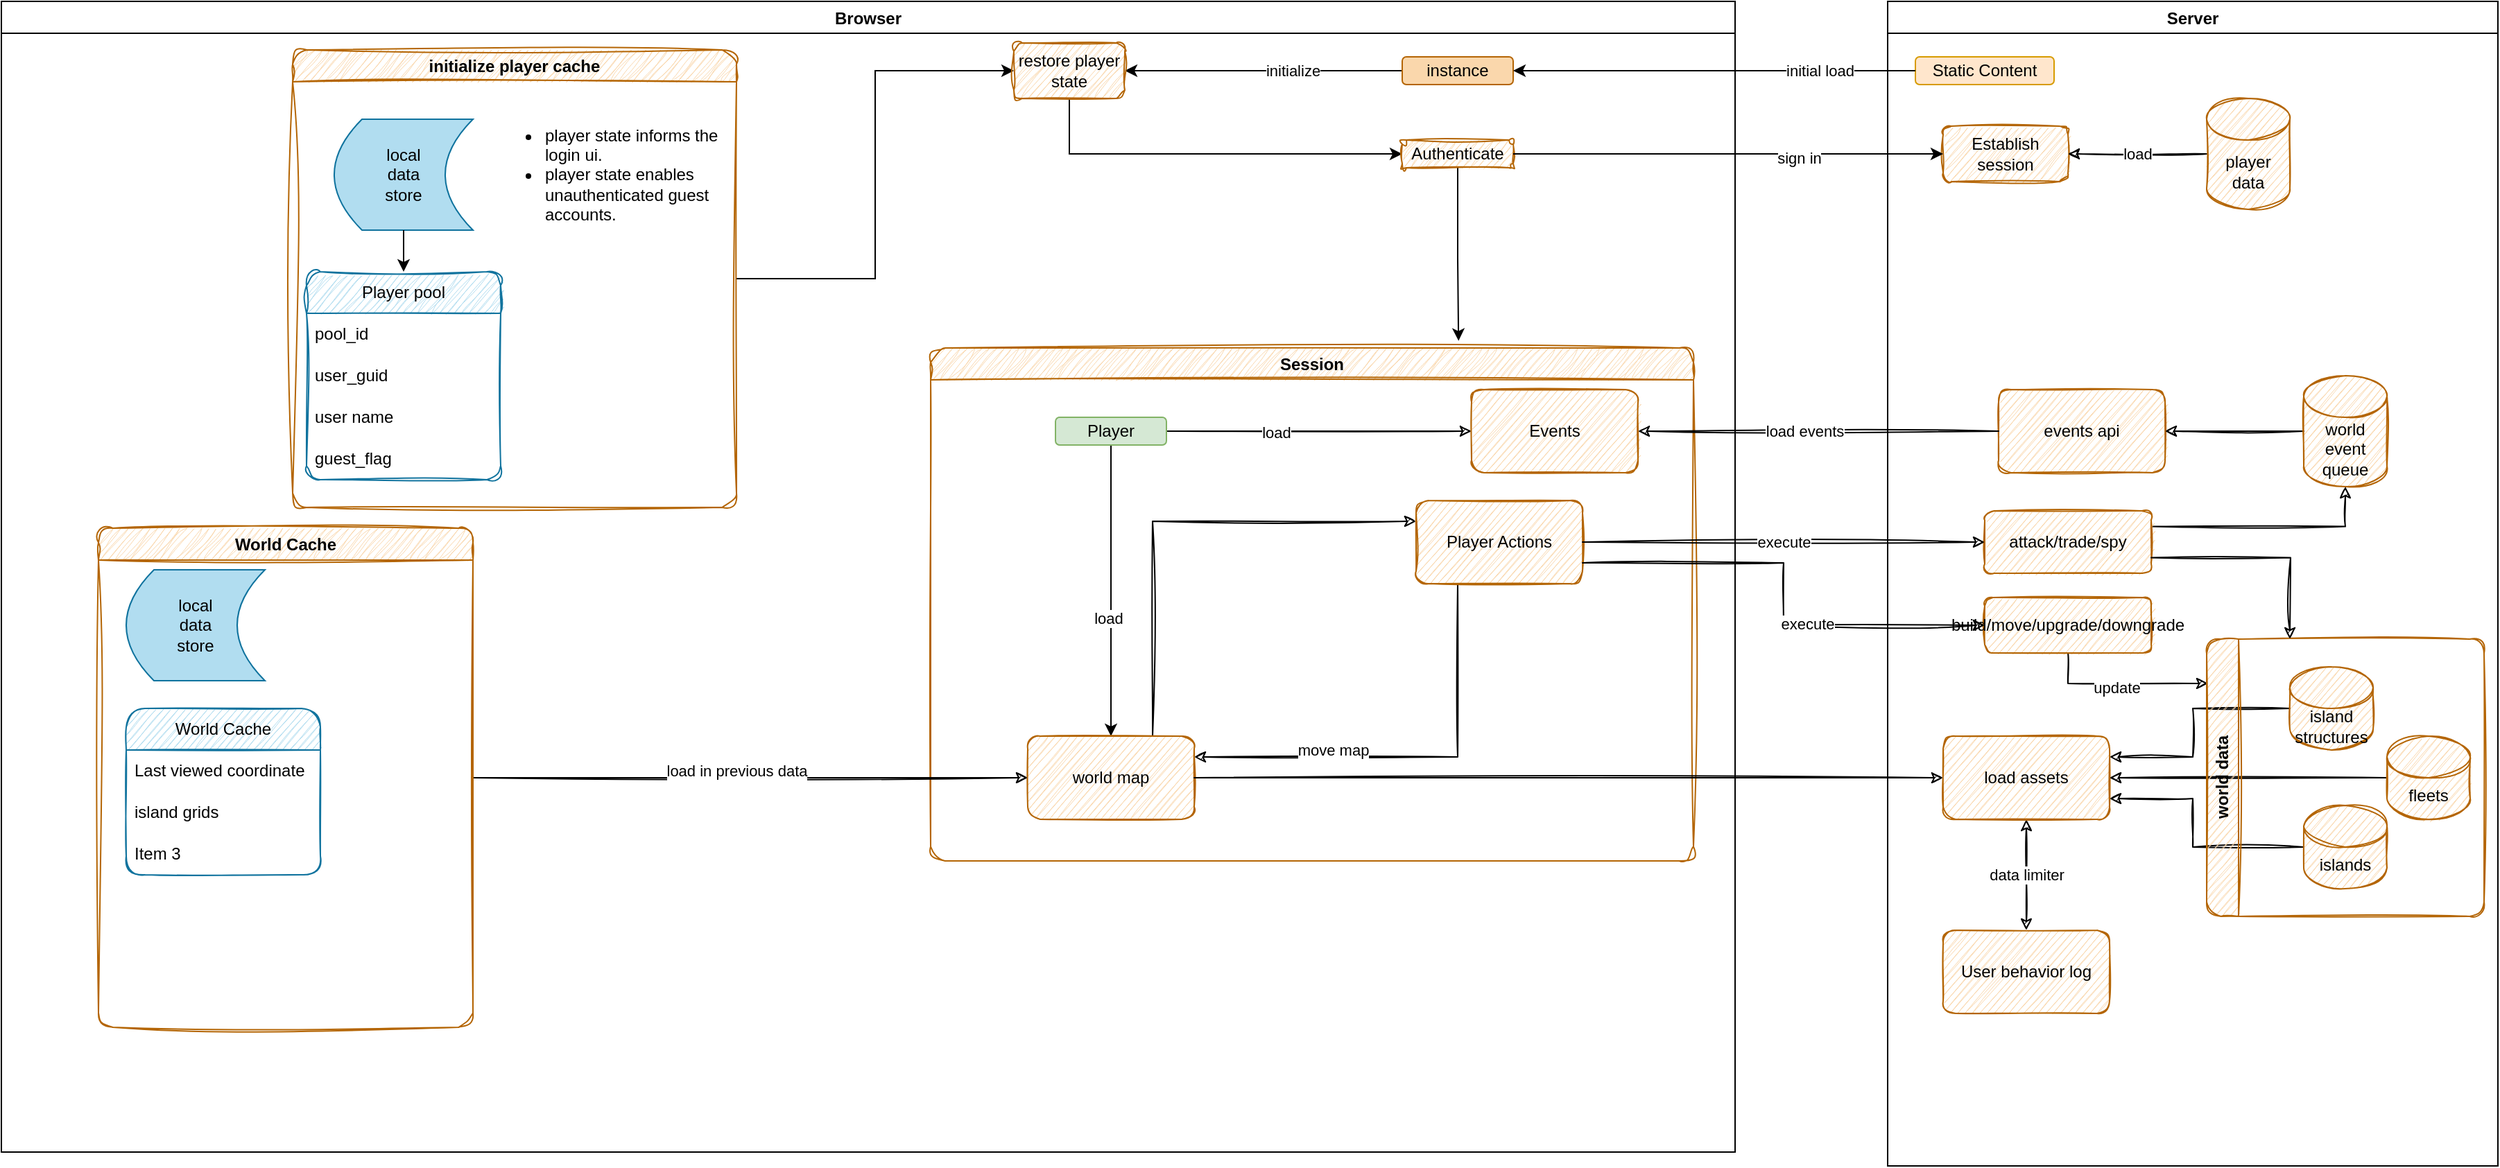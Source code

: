 <mxfile version="20.8.5" type="github">
  <diagram id="kgpKYQtTHZ0yAKxKKP6v" name="Page-1">
    <mxGraphModel dx="3774" dy="1157" grid="1" gridSize="10" guides="1" tooltips="1" connect="1" arrows="1" fold="1" page="1" pageScale="1" pageWidth="850" pageHeight="1100" math="0" shadow="0">
      <root>
        <mxCell id="0" />
        <mxCell id="1" parent="0" />
        <mxCell id="WEwNhMbuOAwqFcOJWW9n-1" value="Browser" style="swimlane;rounded=0;" vertex="1" parent="1">
          <mxGeometry x="-890" y="40" width="1250" height="830" as="geometry">
            <mxRectangle x="90" y="80" width="90" height="30" as="alternateBounds" />
          </mxGeometry>
        </mxCell>
        <mxCell id="WEwNhMbuOAwqFcOJWW9n-8" value="" style="edgeStyle=orthogonalEdgeStyle;rounded=0;orthogonalLoop=1;jettySize=auto;html=1;" edge="1" parent="WEwNhMbuOAwqFcOJWW9n-1" source="WEwNhMbuOAwqFcOJWW9n-5" target="WEwNhMbuOAwqFcOJWW9n-7">
          <mxGeometry relative="1" as="geometry" />
        </mxCell>
        <mxCell id="WEwNhMbuOAwqFcOJWW9n-10" value="initialize" style="edgeLabel;html=1;align=center;verticalAlign=middle;resizable=0;points=[];" vertex="1" connectable="0" parent="WEwNhMbuOAwqFcOJWW9n-8">
          <mxGeometry x="0.16" y="-1" relative="1" as="geometry">
            <mxPoint x="37" y="1" as="offset" />
          </mxGeometry>
        </mxCell>
        <mxCell id="WEwNhMbuOAwqFcOJWW9n-61" value="" style="edgeStyle=orthogonalEdgeStyle;rounded=0;orthogonalLoop=1;jettySize=auto;html=1;startArrow=none;startFill=0;endArrow=classic;endFill=1;exitX=0.5;exitY=1;exitDx=0;exitDy=0;entryX=0;entryY=0.5;entryDx=0;entryDy=0;" edge="1" parent="WEwNhMbuOAwqFcOJWW9n-1" source="WEwNhMbuOAwqFcOJWW9n-7" target="WEwNhMbuOAwqFcOJWW9n-60">
          <mxGeometry relative="1" as="geometry" />
        </mxCell>
        <mxCell id="WEwNhMbuOAwqFcOJWW9n-5" value="instance" style="rounded=1;whiteSpace=wrap;html=1;fillColor=#fad7ac;strokeColor=#b46504;" vertex="1" parent="WEwNhMbuOAwqFcOJWW9n-1">
          <mxGeometry x="1010" y="40" width="80" height="20" as="geometry" />
        </mxCell>
        <mxCell id="WEwNhMbuOAwqFcOJWW9n-12" style="edgeStyle=orthogonalEdgeStyle;rounded=0;orthogonalLoop=1;jettySize=auto;html=1;startArrow=classic;startFill=1;endArrow=none;endFill=0;" edge="1" parent="WEwNhMbuOAwqFcOJWW9n-1" source="WEwNhMbuOAwqFcOJWW9n-7" target="WEwNhMbuOAwqFcOJWW9n-26">
          <mxGeometry relative="1" as="geometry">
            <mxPoint x="480" y="120" as="targetPoint" />
          </mxGeometry>
        </mxCell>
        <mxCell id="WEwNhMbuOAwqFcOJWW9n-7" value="restore player state" style="rounded=1;whiteSpace=wrap;html=1;fillColor=#fad7ac;strokeColor=#b46504;sketch=1;curveFitting=1;jiggle=2;" vertex="1" parent="WEwNhMbuOAwqFcOJWW9n-1">
          <mxGeometry x="730" y="30" width="80" height="40" as="geometry" />
        </mxCell>
        <mxCell id="WEwNhMbuOAwqFcOJWW9n-26" value="initialize player cache" style="swimlane;whiteSpace=wrap;html=1;fillColor=#fad7ac;strokeColor=#b46504;rounded=1;glass=0;shadow=0;sketch=1;curveFitting=1;jiggle=2;" vertex="1" parent="WEwNhMbuOAwqFcOJWW9n-1">
          <mxGeometry x="210" y="35" width="320" height="330" as="geometry">
            <mxRectangle x="120" y="35" width="160" height="30" as="alternateBounds" />
          </mxGeometry>
        </mxCell>
        <mxCell id="WEwNhMbuOAwqFcOJWW9n-13" value="local &lt;br&gt;data&lt;br&gt;store" style="shape=dataStorage;whiteSpace=wrap;html=1;fixedSize=1;fillColor=#b1ddf0;strokeColor=#10739e;" vertex="1" parent="WEwNhMbuOAwqFcOJWW9n-26">
          <mxGeometry x="30" y="50" width="100" height="80" as="geometry" />
        </mxCell>
        <object label="Player pool" guest_flag="boolean" player_id="generated guid" player_name="visible player name" store_id="store id to identify which browser the player belongs to" id="WEwNhMbuOAwqFcOJWW9n-16">
          <mxCell style="swimlane;fontStyle=0;childLayout=stackLayout;horizontal=1;startSize=30;horizontalStack=0;resizeParent=1;resizeParentMax=0;resizeLast=0;collapsible=1;marginBottom=0;whiteSpace=wrap;html=1;fillColor=#b1ddf0;strokeColor=#10739e;sketch=1;curveFitting=1;jiggle=2;swimlaneLine=1;shadow=0;rounded=1;arcSize=11;" vertex="1" parent="WEwNhMbuOAwqFcOJWW9n-26">
            <mxGeometry x="10" y="160" width="140" height="150" as="geometry" />
          </mxCell>
        </object>
        <mxCell id="WEwNhMbuOAwqFcOJWW9n-17" value="pool_id" style="text;strokeColor=none;fillColor=none;align=left;verticalAlign=middle;spacingLeft=4;spacingRight=4;overflow=hidden;points=[[0,0.5],[1,0.5]];portConstraint=eastwest;rotatable=0;whiteSpace=wrap;html=1;" vertex="1" parent="WEwNhMbuOAwqFcOJWW9n-16">
          <mxGeometry y="30" width="140" height="30" as="geometry" />
        </mxCell>
        <mxCell id="WEwNhMbuOAwqFcOJWW9n-18" value="&lt;div&gt;user_guid&lt;/div&gt;" style="text;strokeColor=none;fillColor=none;align=left;verticalAlign=middle;spacingLeft=4;spacingRight=4;overflow=hidden;points=[[0,0.5],[1,0.5]];portConstraint=eastwest;rotatable=0;whiteSpace=wrap;html=1;" vertex="1" parent="WEwNhMbuOAwqFcOJWW9n-16">
          <mxGeometry y="60" width="140" height="30" as="geometry" />
        </mxCell>
        <mxCell id="WEwNhMbuOAwqFcOJWW9n-19" value="user name" style="text;strokeColor=none;fillColor=none;align=left;verticalAlign=middle;spacingLeft=4;spacingRight=4;overflow=hidden;points=[[0,0.5],[1,0.5]];portConstraint=eastwest;rotatable=0;whiteSpace=wrap;html=1;" vertex="1" parent="WEwNhMbuOAwqFcOJWW9n-16">
          <mxGeometry y="90" width="140" height="30" as="geometry" />
        </mxCell>
        <mxCell id="WEwNhMbuOAwqFcOJWW9n-58" value="guest_flag" style="text;strokeColor=none;fillColor=none;align=left;verticalAlign=middle;spacingLeft=4;spacingRight=4;overflow=hidden;points=[[0,0.5],[1,0.5]];portConstraint=eastwest;rotatable=0;whiteSpace=wrap;html=1;" vertex="1" parent="WEwNhMbuOAwqFcOJWW9n-16">
          <mxGeometry y="120" width="140" height="30" as="geometry" />
        </mxCell>
        <mxCell id="WEwNhMbuOAwqFcOJWW9n-20" style="edgeStyle=orthogonalEdgeStyle;rounded=0;orthogonalLoop=1;jettySize=auto;html=1;" edge="1" parent="WEwNhMbuOAwqFcOJWW9n-26" source="WEwNhMbuOAwqFcOJWW9n-13" target="WEwNhMbuOAwqFcOJWW9n-16">
          <mxGeometry relative="1" as="geometry">
            <mxPoint x="156" y="190" as="targetPoint" />
          </mxGeometry>
        </mxCell>
        <mxCell id="WEwNhMbuOAwqFcOJWW9n-59" value="&lt;ul&gt;&lt;li&gt;player state informs the login ui.&lt;br&gt;&lt;/li&gt;&lt;li&gt;player state enables unauthenticated guest accounts.&lt;br&gt;&lt;/li&gt;&lt;/ul&gt;" style="text;strokeColor=none;fillColor=none;html=1;whiteSpace=wrap;verticalAlign=middle;overflow=hidden;rounded=1;shadow=0;glass=0;sketch=1;" vertex="1" parent="WEwNhMbuOAwqFcOJWW9n-26">
          <mxGeometry x="140" y="30" width="170" height="120" as="geometry" />
        </mxCell>
        <mxCell id="WEwNhMbuOAwqFcOJWW9n-64" value="" style="edgeStyle=orthogonalEdgeStyle;rounded=0;orthogonalLoop=1;jettySize=auto;html=1;startArrow=none;startFill=0;endArrow=classic;endFill=1;entryX=0.692;entryY=-0.014;entryDx=0;entryDy=0;entryPerimeter=0;" edge="1" parent="WEwNhMbuOAwqFcOJWW9n-1" source="WEwNhMbuOAwqFcOJWW9n-60" target="WEwNhMbuOAwqFcOJWW9n-65">
          <mxGeometry relative="1" as="geometry">
            <mxPoint x="1050" y="200" as="targetPoint" />
          </mxGeometry>
        </mxCell>
        <mxCell id="WEwNhMbuOAwqFcOJWW9n-60" value="Authenticate" style="rounded=1;whiteSpace=wrap;html=1;fillColor=#fad7ac;strokeColor=#b46504;sketch=1;curveFitting=1;jiggle=2;" vertex="1" parent="WEwNhMbuOAwqFcOJWW9n-1">
          <mxGeometry x="1010" y="100" width="80" height="20" as="geometry" />
        </mxCell>
        <mxCell id="WEwNhMbuOAwqFcOJWW9n-65" value="Session" style="swimlane;whiteSpace=wrap;html=1;rounded=1;shadow=0;glass=0;fillColor=#fad7ac;strokeColor=#b46504;sketch=1;curveFitting=1;jiggle=2;" vertex="1" parent="WEwNhMbuOAwqFcOJWW9n-1">
          <mxGeometry x="670" y="250" width="550" height="370" as="geometry" />
        </mxCell>
        <mxCell id="WEwNhMbuOAwqFcOJWW9n-95" style="edgeStyle=orthogonalEdgeStyle;rounded=0;orthogonalLoop=1;jettySize=auto;html=1;entryX=0.5;entryY=0;entryDx=0;entryDy=0;startArrow=none;startFill=0;endArrow=classic;endFill=1;" edge="1" parent="WEwNhMbuOAwqFcOJWW9n-65" source="WEwNhMbuOAwqFcOJWW9n-89" target="WEwNhMbuOAwqFcOJWW9n-94">
          <mxGeometry relative="1" as="geometry" />
        </mxCell>
        <mxCell id="WEwNhMbuOAwqFcOJWW9n-96" value="load " style="edgeLabel;html=1;align=center;verticalAlign=middle;resizable=0;points=[];" vertex="1" connectable="0" parent="WEwNhMbuOAwqFcOJWW9n-95">
          <mxGeometry x="0.185" y="-2" relative="1" as="geometry">
            <mxPoint as="offset" />
          </mxGeometry>
        </mxCell>
        <mxCell id="WEwNhMbuOAwqFcOJWW9n-115" style="edgeStyle=orthogonalEdgeStyle;rounded=0;sketch=1;orthogonalLoop=1;jettySize=auto;html=1;entryX=0;entryY=0.5;entryDx=0;entryDy=0;startArrow=none;startFill=0;endArrow=classic;endFill=1;" edge="1" parent="WEwNhMbuOAwqFcOJWW9n-65" source="WEwNhMbuOAwqFcOJWW9n-89" target="WEwNhMbuOAwqFcOJWW9n-109">
          <mxGeometry relative="1" as="geometry" />
        </mxCell>
        <mxCell id="WEwNhMbuOAwqFcOJWW9n-116" value="load" style="edgeLabel;html=1;align=center;verticalAlign=middle;resizable=0;points=[];" vertex="1" connectable="0" parent="WEwNhMbuOAwqFcOJWW9n-115">
          <mxGeometry x="-0.28" y="-1" relative="1" as="geometry">
            <mxPoint as="offset" />
          </mxGeometry>
        </mxCell>
        <mxCell id="WEwNhMbuOAwqFcOJWW9n-89" value="Player" style="rounded=1;whiteSpace=wrap;html=1;fillColor=#d5e8d4;strokeColor=#82b366;" vertex="1" parent="WEwNhMbuOAwqFcOJWW9n-65">
          <mxGeometry x="90" y="50" width="80" height="20" as="geometry" />
        </mxCell>
        <mxCell id="WEwNhMbuOAwqFcOJWW9n-125" value="" style="edgeStyle=orthogonalEdgeStyle;rounded=0;sketch=1;orthogonalLoop=1;jettySize=auto;html=1;startArrow=none;startFill=0;endArrow=classic;endFill=1;exitX=0.75;exitY=0;exitDx=0;exitDy=0;entryX=0;entryY=0.25;entryDx=0;entryDy=0;" edge="1" parent="WEwNhMbuOAwqFcOJWW9n-65" source="WEwNhMbuOAwqFcOJWW9n-94" target="WEwNhMbuOAwqFcOJWW9n-124">
          <mxGeometry relative="1" as="geometry" />
        </mxCell>
        <mxCell id="WEwNhMbuOAwqFcOJWW9n-94" value="world map" style="rounded=1;whiteSpace=wrap;html=1;shadow=0;glass=0;sketch=1;fillColor=#fad7ac;strokeColor=#b46504;" vertex="1" parent="WEwNhMbuOAwqFcOJWW9n-65">
          <mxGeometry x="70" y="280" width="120" height="60" as="geometry" />
        </mxCell>
        <mxCell id="WEwNhMbuOAwqFcOJWW9n-109" value="Events" style="rounded=1;whiteSpace=wrap;html=1;shadow=0;glass=0;sketch=1;fillColor=#fad7ac;strokeColor=#b46504;" vertex="1" parent="WEwNhMbuOAwqFcOJWW9n-65">
          <mxGeometry x="390" y="30" width="120" height="60" as="geometry" />
        </mxCell>
        <mxCell id="WEwNhMbuOAwqFcOJWW9n-126" style="edgeStyle=orthogonalEdgeStyle;rounded=0;sketch=1;orthogonalLoop=1;jettySize=auto;html=1;entryX=1;entryY=0.25;entryDx=0;entryDy=0;startArrow=none;startFill=0;endArrow=classic;endFill=1;exitX=0.25;exitY=1;exitDx=0;exitDy=0;" edge="1" parent="WEwNhMbuOAwqFcOJWW9n-65" source="WEwNhMbuOAwqFcOJWW9n-124" target="WEwNhMbuOAwqFcOJWW9n-94">
          <mxGeometry relative="1" as="geometry" />
        </mxCell>
        <mxCell id="WEwNhMbuOAwqFcOJWW9n-127" value="move map" style="edgeLabel;html=1;align=center;verticalAlign=middle;resizable=0;points=[];" vertex="1" connectable="0" parent="WEwNhMbuOAwqFcOJWW9n-126">
          <mxGeometry x="-0.409" y="1" relative="1" as="geometry">
            <mxPoint x="-91" y="27" as="offset" />
          </mxGeometry>
        </mxCell>
        <mxCell id="WEwNhMbuOAwqFcOJWW9n-124" value="Player Actions" style="rounded=1;whiteSpace=wrap;html=1;shadow=0;glass=0;sketch=1;fillColor=#fad7ac;strokeColor=#b46504;" vertex="1" parent="WEwNhMbuOAwqFcOJWW9n-65">
          <mxGeometry x="350" y="110" width="120" height="60" as="geometry" />
        </mxCell>
        <mxCell id="WEwNhMbuOAwqFcOJWW9n-105" style="edgeStyle=orthogonalEdgeStyle;rounded=0;sketch=1;orthogonalLoop=1;jettySize=auto;html=1;entryX=0;entryY=0.5;entryDx=0;entryDy=0;startArrow=none;startFill=0;endArrow=classic;endFill=1;" edge="1" parent="WEwNhMbuOAwqFcOJWW9n-1" source="WEwNhMbuOAwqFcOJWW9n-90" target="WEwNhMbuOAwqFcOJWW9n-94">
          <mxGeometry relative="1" as="geometry" />
        </mxCell>
        <mxCell id="WEwNhMbuOAwqFcOJWW9n-106" value="load in previous data" style="edgeLabel;html=1;align=center;verticalAlign=middle;resizable=0;points=[];" vertex="1" connectable="0" parent="WEwNhMbuOAwqFcOJWW9n-105">
          <mxGeometry x="0.358" y="-1" relative="1" as="geometry">
            <mxPoint x="-82" y="-6" as="offset" />
          </mxGeometry>
        </mxCell>
        <mxCell id="WEwNhMbuOAwqFcOJWW9n-90" value="World Cache" style="swimlane;whiteSpace=wrap;html=1;rounded=1;shadow=0;glass=0;sketch=1;fillColor=#fad7ac;strokeColor=#b46504;curveFitting=1;jiggle=2;" vertex="1" parent="WEwNhMbuOAwqFcOJWW9n-1">
          <mxGeometry x="70" y="380" width="270" height="360" as="geometry" />
        </mxCell>
        <mxCell id="WEwNhMbuOAwqFcOJWW9n-100" value="local &lt;br&gt;data&lt;br&gt;store" style="shape=dataStorage;whiteSpace=wrap;html=1;fixedSize=1;fillColor=#b1ddf0;strokeColor=#10739e;" vertex="1" parent="WEwNhMbuOAwqFcOJWW9n-90">
          <mxGeometry x="20" y="30" width="100" height="80" as="geometry" />
        </mxCell>
        <mxCell id="WEwNhMbuOAwqFcOJWW9n-101" value="World Cache" style="swimlane;fontStyle=0;childLayout=stackLayout;horizontal=1;startSize=30;horizontalStack=0;resizeParent=1;resizeParentMax=0;resizeLast=0;collapsible=1;marginBottom=0;whiteSpace=wrap;html=1;rounded=1;shadow=0;glass=0;sketch=1;fillColor=#b1ddf0;strokeColor=#10739e;" vertex="1" parent="WEwNhMbuOAwqFcOJWW9n-90">
          <mxGeometry x="20" y="130" width="140" height="120" as="geometry" />
        </mxCell>
        <mxCell id="WEwNhMbuOAwqFcOJWW9n-102" value="Last viewed coordinate" style="text;strokeColor=none;fillColor=none;align=left;verticalAlign=middle;spacingLeft=4;spacingRight=4;overflow=hidden;points=[[0,0.5],[1,0.5]];portConstraint=eastwest;rotatable=0;whiteSpace=wrap;html=1;rounded=1;shadow=0;glass=0;sketch=1;" vertex="1" parent="WEwNhMbuOAwqFcOJWW9n-101">
          <mxGeometry y="30" width="140" height="30" as="geometry" />
        </mxCell>
        <mxCell id="WEwNhMbuOAwqFcOJWW9n-103" value="island grids" style="text;strokeColor=none;fillColor=none;align=left;verticalAlign=middle;spacingLeft=4;spacingRight=4;overflow=hidden;points=[[0,0.5],[1,0.5]];portConstraint=eastwest;rotatable=0;whiteSpace=wrap;html=1;rounded=1;shadow=0;glass=0;sketch=1;" vertex="1" parent="WEwNhMbuOAwqFcOJWW9n-101">
          <mxGeometry y="60" width="140" height="30" as="geometry" />
        </mxCell>
        <mxCell id="WEwNhMbuOAwqFcOJWW9n-104" value="Item 3" style="text;strokeColor=none;fillColor=none;align=left;verticalAlign=middle;spacingLeft=4;spacingRight=4;overflow=hidden;points=[[0,0.5],[1,0.5]];portConstraint=eastwest;rotatable=0;whiteSpace=wrap;html=1;rounded=1;shadow=0;glass=0;sketch=1;" vertex="1" parent="WEwNhMbuOAwqFcOJWW9n-101">
          <mxGeometry y="90" width="140" height="30" as="geometry" />
        </mxCell>
        <mxCell id="WEwNhMbuOAwqFcOJWW9n-2" value="Server" style="swimlane;" vertex="1" parent="1">
          <mxGeometry x="470" y="40" width="440" height="840" as="geometry" />
        </mxCell>
        <mxCell id="WEwNhMbuOAwqFcOJWW9n-3" value="Static Content" style="rounded=1;whiteSpace=wrap;html=1;fillColor=#ffe6cc;strokeColor=#d79b00;" vertex="1" parent="WEwNhMbuOAwqFcOJWW9n-2">
          <mxGeometry x="20" y="40" width="100" height="20" as="geometry" />
        </mxCell>
        <mxCell id="WEwNhMbuOAwqFcOJWW9n-91" value="Establish session" style="rounded=1;whiteSpace=wrap;html=1;fillColor=#fad7ac;strokeColor=#b46504;sketch=1;curveFitting=1;jiggle=2;" vertex="1" parent="WEwNhMbuOAwqFcOJWW9n-2">
          <mxGeometry x="40" y="90" width="90" height="40" as="geometry" />
        </mxCell>
        <mxCell id="WEwNhMbuOAwqFcOJWW9n-98" value="load" style="edgeStyle=orthogonalEdgeStyle;rounded=0;orthogonalLoop=1;jettySize=auto;html=1;entryX=1;entryY=0.5;entryDx=0;entryDy=0;startArrow=none;startFill=0;endArrow=classic;endFill=1;sketch=1;curveFitting=1;jiggle=2;" edge="1" parent="WEwNhMbuOAwqFcOJWW9n-2" source="WEwNhMbuOAwqFcOJWW9n-97" target="WEwNhMbuOAwqFcOJWW9n-91">
          <mxGeometry relative="1" as="geometry" />
        </mxCell>
        <mxCell id="WEwNhMbuOAwqFcOJWW9n-97" value="player data" style="shape=cylinder3;whiteSpace=wrap;html=1;boundedLbl=1;backgroundOutline=1;size=15;rounded=1;shadow=0;glass=0;sketch=1;fillColor=#fad7ac;strokeColor=#b46504;" vertex="1" parent="WEwNhMbuOAwqFcOJWW9n-2">
          <mxGeometry x="230" y="70" width="60" height="80" as="geometry" />
        </mxCell>
        <mxCell id="WEwNhMbuOAwqFcOJWW9n-145" value="data limiter" style="edgeStyle=orthogonalEdgeStyle;rounded=0;sketch=1;orthogonalLoop=1;jettySize=auto;html=1;startArrow=classic;startFill=1;endArrow=classic;endFill=1;" edge="1" parent="WEwNhMbuOAwqFcOJWW9n-2" source="WEwNhMbuOAwqFcOJWW9n-107" target="WEwNhMbuOAwqFcOJWW9n-144">
          <mxGeometry relative="1" as="geometry" />
        </mxCell>
        <mxCell id="WEwNhMbuOAwqFcOJWW9n-107" value="load assets" style="whiteSpace=wrap;html=1;fillColor=#fad7ac;strokeColor=#b46504;rounded=1;shadow=0;glass=0;sketch=1;" vertex="1" parent="WEwNhMbuOAwqFcOJWW9n-2">
          <mxGeometry x="40" y="530" width="120" height="60" as="geometry" />
        </mxCell>
        <mxCell id="WEwNhMbuOAwqFcOJWW9n-110" value="events api" style="rounded=1;whiteSpace=wrap;html=1;shadow=0;glass=0;sketch=1;fillColor=#fad7ac;strokeColor=#b46504;" vertex="1" parent="WEwNhMbuOAwqFcOJWW9n-2">
          <mxGeometry x="80" y="280" width="120" height="60" as="geometry" />
        </mxCell>
        <mxCell id="WEwNhMbuOAwqFcOJWW9n-113" style="edgeStyle=orthogonalEdgeStyle;rounded=0;sketch=1;orthogonalLoop=1;jettySize=auto;html=1;entryX=1;entryY=0.5;entryDx=0;entryDy=0;startArrow=none;startFill=0;endArrow=classic;endFill=1;" edge="1" parent="WEwNhMbuOAwqFcOJWW9n-2" source="WEwNhMbuOAwqFcOJWW9n-112" target="WEwNhMbuOAwqFcOJWW9n-110">
          <mxGeometry relative="1" as="geometry" />
        </mxCell>
        <mxCell id="WEwNhMbuOAwqFcOJWW9n-112" value="world event queue" style="shape=cylinder3;whiteSpace=wrap;html=1;boundedLbl=1;backgroundOutline=1;size=15;rounded=1;shadow=0;glass=0;sketch=1;fillColor=#fad7ac;strokeColor=#b46504;" vertex="1" parent="WEwNhMbuOAwqFcOJWW9n-2">
          <mxGeometry x="300" y="270" width="60" height="80" as="geometry" />
        </mxCell>
        <mxCell id="WEwNhMbuOAwqFcOJWW9n-122" style="edgeStyle=orthogonalEdgeStyle;rounded=0;sketch=1;orthogonalLoop=1;jettySize=auto;html=1;entryX=1;entryY=0.75;entryDx=0;entryDy=0;startArrow=none;startFill=0;endArrow=classic;endFill=1;" edge="1" parent="WEwNhMbuOAwqFcOJWW9n-2" source="WEwNhMbuOAwqFcOJWW9n-117" target="WEwNhMbuOAwqFcOJWW9n-107">
          <mxGeometry relative="1" as="geometry">
            <Array as="points">
              <mxPoint x="220" y="610" />
              <mxPoint x="220" y="575" />
            </Array>
          </mxGeometry>
        </mxCell>
        <mxCell id="WEwNhMbuOAwqFcOJWW9n-121" style="edgeStyle=orthogonalEdgeStyle;rounded=0;sketch=1;orthogonalLoop=1;jettySize=auto;html=1;entryX=1;entryY=0.5;entryDx=0;entryDy=0;startArrow=none;startFill=0;endArrow=classic;endFill=1;" edge="1" parent="WEwNhMbuOAwqFcOJWW9n-2" source="WEwNhMbuOAwqFcOJWW9n-118" target="WEwNhMbuOAwqFcOJWW9n-107">
          <mxGeometry relative="1" as="geometry" />
        </mxCell>
        <mxCell id="WEwNhMbuOAwqFcOJWW9n-120" style="edgeStyle=orthogonalEdgeStyle;rounded=0;sketch=1;orthogonalLoop=1;jettySize=auto;html=1;entryX=1;entryY=0.25;entryDx=0;entryDy=0;startArrow=none;startFill=0;endArrow=classic;endFill=1;" edge="1" parent="WEwNhMbuOAwqFcOJWW9n-2" source="WEwNhMbuOAwqFcOJWW9n-119" target="WEwNhMbuOAwqFcOJWW9n-107">
          <mxGeometry relative="1" as="geometry">
            <Array as="points">
              <mxPoint x="220" y="510" />
              <mxPoint x="220" y="545" />
            </Array>
          </mxGeometry>
        </mxCell>
        <mxCell id="WEwNhMbuOAwqFcOJWW9n-136" style="edgeStyle=orthogonalEdgeStyle;rounded=0;sketch=1;orthogonalLoop=1;jettySize=auto;html=1;entryX=0.005;entryY=0.16;entryDx=0;entryDy=0;entryPerimeter=0;startArrow=none;startFill=0;endArrow=classic;endFill=1;exitX=0.5;exitY=1;exitDx=0;exitDy=0;" edge="1" parent="WEwNhMbuOAwqFcOJWW9n-2" source="WEwNhMbuOAwqFcOJWW9n-128" target="WEwNhMbuOAwqFcOJWW9n-135">
          <mxGeometry relative="1" as="geometry" />
        </mxCell>
        <mxCell id="WEwNhMbuOAwqFcOJWW9n-137" value="update" style="edgeLabel;html=1;align=center;verticalAlign=middle;resizable=0;points=[];" vertex="1" connectable="0" parent="WEwNhMbuOAwqFcOJWW9n-136">
          <mxGeometry x="-0.073" y="-3" relative="1" as="geometry">
            <mxPoint as="offset" />
          </mxGeometry>
        </mxCell>
        <mxCell id="WEwNhMbuOAwqFcOJWW9n-128" value="build/move/upgrade/downgrade" style="rounded=1;whiteSpace=wrap;html=1;shadow=0;glass=0;sketch=1;fillColor=#fad7ac;strokeColor=#b46504;" vertex="1" parent="WEwNhMbuOAwqFcOJWW9n-2">
          <mxGeometry x="70" y="430" width="120" height="40" as="geometry" />
        </mxCell>
        <mxCell id="WEwNhMbuOAwqFcOJWW9n-135" value="world data" style="swimlane;horizontal=0;whiteSpace=wrap;html=1;rounded=1;shadow=0;glass=0;sketch=1;fillColor=#fad7ac;strokeColor=#b46504;" vertex="1" parent="WEwNhMbuOAwqFcOJWW9n-2">
          <mxGeometry x="230" y="460" width="200" height="200" as="geometry" />
        </mxCell>
        <mxCell id="WEwNhMbuOAwqFcOJWW9n-117" value="islands" style="shape=cylinder3;whiteSpace=wrap;html=1;boundedLbl=1;backgroundOutline=1;size=15;rounded=1;shadow=0;glass=0;sketch=1;fillColor=#fad7ac;strokeColor=#b46504;" vertex="1" parent="WEwNhMbuOAwqFcOJWW9n-135">
          <mxGeometry x="70" y="120" width="60" height="60" as="geometry" />
        </mxCell>
        <mxCell id="WEwNhMbuOAwqFcOJWW9n-118" value="fleets" style="shape=cylinder3;whiteSpace=wrap;html=1;boundedLbl=1;backgroundOutline=1;size=15;rounded=1;shadow=0;glass=0;sketch=1;fillColor=#fad7ac;strokeColor=#b46504;" vertex="1" parent="WEwNhMbuOAwqFcOJWW9n-135">
          <mxGeometry x="130" y="70" width="60" height="60" as="geometry" />
        </mxCell>
        <mxCell id="WEwNhMbuOAwqFcOJWW9n-119" value="island structures" style="shape=cylinder3;whiteSpace=wrap;html=1;boundedLbl=1;backgroundOutline=1;size=15;rounded=1;shadow=0;glass=0;sketch=1;fillColor=#fad7ac;strokeColor=#b46504;" vertex="1" parent="WEwNhMbuOAwqFcOJWW9n-135">
          <mxGeometry x="60" y="20" width="60" height="60" as="geometry" />
        </mxCell>
        <mxCell id="WEwNhMbuOAwqFcOJWW9n-140" style="edgeStyle=orthogonalEdgeStyle;rounded=0;sketch=1;orthogonalLoop=1;jettySize=auto;html=1;entryX=0.5;entryY=1;entryDx=0;entryDy=0;entryPerimeter=0;startArrow=none;startFill=0;endArrow=classic;endFill=1;exitX=1;exitY=0.25;exitDx=0;exitDy=0;" edge="1" parent="WEwNhMbuOAwqFcOJWW9n-2" source="WEwNhMbuOAwqFcOJWW9n-138" target="WEwNhMbuOAwqFcOJWW9n-112">
          <mxGeometry relative="1" as="geometry" />
        </mxCell>
        <mxCell id="WEwNhMbuOAwqFcOJWW9n-138" value="attack/trade/spy" style="rounded=1;whiteSpace=wrap;html=1;shadow=0;glass=0;sketch=1;fillColor=#fad7ac;strokeColor=#b46504;" vertex="1" parent="WEwNhMbuOAwqFcOJWW9n-2">
          <mxGeometry x="70" y="367.5" width="120" height="45" as="geometry" />
        </mxCell>
        <mxCell id="WEwNhMbuOAwqFcOJWW9n-144" value="User behavior log " style="whiteSpace=wrap;html=1;fillColor=#fad7ac;strokeColor=#b46504;rounded=1;shadow=0;glass=0;sketch=1;" vertex="1" parent="WEwNhMbuOAwqFcOJWW9n-2">
          <mxGeometry x="40" y="670" width="120" height="60" as="geometry" />
        </mxCell>
        <mxCell id="WEwNhMbuOAwqFcOJWW9n-4" style="edgeStyle=orthogonalEdgeStyle;rounded=0;orthogonalLoop=1;jettySize=auto;html=1;" edge="1" parent="1" source="WEwNhMbuOAwqFcOJWW9n-3" target="WEwNhMbuOAwqFcOJWW9n-5">
          <mxGeometry relative="1" as="geometry">
            <mxPoint x="160" y="90" as="targetPoint" />
          </mxGeometry>
        </mxCell>
        <mxCell id="WEwNhMbuOAwqFcOJWW9n-6" value="initial load" style="edgeLabel;html=1;align=center;verticalAlign=middle;resizable=0;points=[];" vertex="1" connectable="0" parent="WEwNhMbuOAwqFcOJWW9n-4">
          <mxGeometry x="0.171" y="1" relative="1" as="geometry">
            <mxPoint x="101" y="-1" as="offset" />
          </mxGeometry>
        </mxCell>
        <mxCell id="WEwNhMbuOAwqFcOJWW9n-92" value="" style="edgeStyle=orthogonalEdgeStyle;rounded=0;orthogonalLoop=1;jettySize=auto;html=1;startArrow=none;startFill=0;endArrow=classic;endFill=1;" edge="1" parent="1" source="WEwNhMbuOAwqFcOJWW9n-60" target="WEwNhMbuOAwqFcOJWW9n-91">
          <mxGeometry relative="1" as="geometry" />
        </mxCell>
        <mxCell id="WEwNhMbuOAwqFcOJWW9n-93" value="sign in" style="edgeLabel;html=1;align=center;verticalAlign=middle;resizable=0;points=[];" vertex="1" connectable="0" parent="WEwNhMbuOAwqFcOJWW9n-92">
          <mxGeometry x="0.325" y="-3" relative="1" as="geometry">
            <mxPoint as="offset" />
          </mxGeometry>
        </mxCell>
        <mxCell id="WEwNhMbuOAwqFcOJWW9n-108" value="" style="edgeStyle=orthogonalEdgeStyle;rounded=0;sketch=1;orthogonalLoop=1;jettySize=auto;html=1;startArrow=none;startFill=0;endArrow=classic;endFill=1;" edge="1" parent="1" source="WEwNhMbuOAwqFcOJWW9n-94" target="WEwNhMbuOAwqFcOJWW9n-107">
          <mxGeometry relative="1" as="geometry" />
        </mxCell>
        <mxCell id="WEwNhMbuOAwqFcOJWW9n-111" value="" style="edgeStyle=orthogonalEdgeStyle;rounded=0;sketch=1;orthogonalLoop=1;jettySize=auto;html=1;startArrow=none;startFill=0;endArrow=classic;endFill=1;entryX=1;entryY=0.5;entryDx=0;entryDy=0;exitX=0;exitY=0.5;exitDx=0;exitDy=0;" edge="1" parent="1" source="WEwNhMbuOAwqFcOJWW9n-110" target="WEwNhMbuOAwqFcOJWW9n-109">
          <mxGeometry relative="1" as="geometry">
            <mxPoint x="460" y="290" as="sourcePoint" />
            <Array as="points" />
          </mxGeometry>
        </mxCell>
        <mxCell id="WEwNhMbuOAwqFcOJWW9n-114" value="load events" style="edgeLabel;html=1;align=center;verticalAlign=middle;resizable=0;points=[];" vertex="1" connectable="0" parent="WEwNhMbuOAwqFcOJWW9n-111">
          <mxGeometry x="0.303" relative="1" as="geometry">
            <mxPoint x="29" as="offset" />
          </mxGeometry>
        </mxCell>
        <mxCell id="WEwNhMbuOAwqFcOJWW9n-129" value="" style="edgeStyle=orthogonalEdgeStyle;rounded=0;sketch=1;orthogonalLoop=1;jettySize=auto;html=1;startArrow=none;startFill=0;endArrow=classic;endFill=1;exitX=1;exitY=0.75;exitDx=0;exitDy=0;entryX=0;entryY=0.5;entryDx=0;entryDy=0;" edge="1" parent="1" source="WEwNhMbuOAwqFcOJWW9n-124" target="WEwNhMbuOAwqFcOJWW9n-128">
          <mxGeometry relative="1" as="geometry" />
        </mxCell>
        <mxCell id="WEwNhMbuOAwqFcOJWW9n-143" value="execute" style="edgeLabel;html=1;align=center;verticalAlign=middle;resizable=0;points=[];" vertex="1" connectable="0" parent="WEwNhMbuOAwqFcOJWW9n-129">
          <mxGeometry x="0.236" y="1" relative="1" as="geometry">
            <mxPoint as="offset" />
          </mxGeometry>
        </mxCell>
        <mxCell id="WEwNhMbuOAwqFcOJWW9n-139" value="execute" style="edgeStyle=orthogonalEdgeStyle;rounded=0;sketch=1;orthogonalLoop=1;jettySize=auto;html=1;startArrow=none;startFill=0;endArrow=classic;endFill=1;" edge="1" parent="1" source="WEwNhMbuOAwqFcOJWW9n-124" target="WEwNhMbuOAwqFcOJWW9n-138">
          <mxGeometry relative="1" as="geometry" />
        </mxCell>
        <mxCell id="WEwNhMbuOAwqFcOJWW9n-141" style="edgeStyle=orthogonalEdgeStyle;rounded=0;sketch=1;orthogonalLoop=1;jettySize=auto;html=1;startArrow=none;startFill=0;endArrow=classic;endFill=1;exitX=1;exitY=0.75;exitDx=0;exitDy=0;" edge="1" parent="1" source="WEwNhMbuOAwqFcOJWW9n-138">
          <mxGeometry relative="1" as="geometry">
            <mxPoint x="760" y="500" as="targetPoint" />
          </mxGeometry>
        </mxCell>
      </root>
    </mxGraphModel>
  </diagram>
</mxfile>
